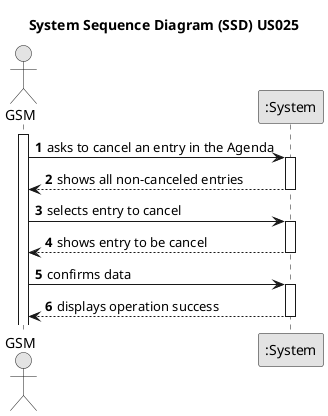@startuml
skinparam monochrome true
skinparam packageStyle rectangle
skinparam shadowing false

title System Sequence Diagram (SSD) US025

autonumber

actor "GSM" as Employee
participant ":System" as System

activate Employee

    Employee -> System : asks to cancel an entry in the Agenda
    activate System

        System --> Employee : shows all non-canceled entries
    deactivate System

    Employee -> System : selects entry to cancel
    activate System

        System --> Employee : shows entry to be cancel
    deactivate System

    Employee -> System : confirms data
    activate System

        System --> Employee : displays operation success
    deactivate System

@enduml